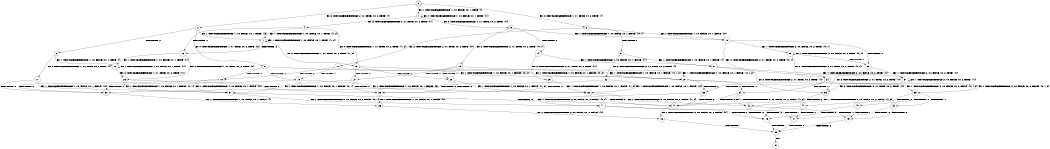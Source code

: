 digraph BCG {
size = "7, 10.5";
center = TRUE;
node [shape = circle];
0 [peripheries = 2];
0 -> 1 [label = "EX !1 !ATOMIC_EXCH_BRANCH (1, +0, FALSE, +0, 1, TRUE) !{}"];
0 -> 2 [label = "EX !2 !ATOMIC_EXCH_BRANCH (2, +1, TRUE, +0, 2, TRUE) !{}"];
0 -> 3 [label = "EX !0 !ATOMIC_EXCH_BRANCH (1, +1, TRUE, +0, 2, TRUE) !{}"];
1 -> 4 [label = "EX !2 !ATOMIC_EXCH_BRANCH (2, +1, TRUE, +0, 2, TRUE) !{1}"];
1 -> 5 [label = "EX !0 !ATOMIC_EXCH_BRANCH (1, +1, TRUE, +0, 2, TRUE) !{1}"];
1 -> 1 [label = "EX !1 !ATOMIC_EXCH_BRANCH (1, +0, FALSE, +0, 1, TRUE) !{1}"];
2 -> 6 [label = "TERMINATE !2"];
2 -> 7 [label = "EX !1 !ATOMIC_EXCH_BRANCH (1, +0, FALSE, +0, 1, TRUE) !{2}"];
2 -> 8 [label = "EX !0 !ATOMIC_EXCH_BRANCH (1, +1, TRUE, +0, 2, TRUE) !{2}"];
3 -> 9 [label = "TERMINATE !0"];
3 -> 10 [label = "EX !1 !ATOMIC_EXCH_BRANCH (1, +0, FALSE, +0, 1, FALSE) !{0}"];
3 -> 11 [label = "EX !2 !ATOMIC_EXCH_BRANCH (2, +1, TRUE, +0, 2, TRUE) !{0}"];
4 -> 12 [label = "TERMINATE !2"];
4 -> 13 [label = "EX !0 !ATOMIC_EXCH_BRANCH (1, +1, TRUE, +0, 2, TRUE) !{1, 2}"];
4 -> 7 [label = "EX !1 !ATOMIC_EXCH_BRANCH (1, +0, FALSE, +0, 1, TRUE) !{1, 2}"];
5 -> 14 [label = "TERMINATE !0"];
5 -> 15 [label = "EX !2 !ATOMIC_EXCH_BRANCH (2, +1, TRUE, +0, 2, TRUE) !{0, 1}"];
5 -> 10 [label = "EX !1 !ATOMIC_EXCH_BRANCH (1, +0, FALSE, +0, 1, FALSE) !{0, 1}"];
6 -> 16 [label = "EX !1 !ATOMIC_EXCH_BRANCH (1, +0, FALSE, +0, 1, TRUE) !{}"];
6 -> 17 [label = "EX !0 !ATOMIC_EXCH_BRANCH (1, +1, TRUE, +0, 2, TRUE) !{}"];
7 -> 12 [label = "TERMINATE !2"];
7 -> 13 [label = "EX !0 !ATOMIC_EXCH_BRANCH (1, +1, TRUE, +0, 2, TRUE) !{1, 2}"];
7 -> 7 [label = "EX !1 !ATOMIC_EXCH_BRANCH (1, +0, FALSE, +0, 1, TRUE) !{1, 2}"];
8 -> 18 [label = "TERMINATE !2"];
8 -> 19 [label = "TERMINATE !0"];
8 -> 20 [label = "EX !1 !ATOMIC_EXCH_BRANCH (1, +0, FALSE, +0, 1, FALSE) !{0, 2}"];
9 -> 21 [label = "EX !1 !ATOMIC_EXCH_BRANCH (1, +0, FALSE, +0, 1, FALSE) !{}"];
9 -> 22 [label = "EX !2 !ATOMIC_EXCH_BRANCH (2, +1, TRUE, +0, 2, TRUE) !{}"];
10 -> 23 [label = "TERMINATE !0"];
10 -> 24 [label = "EX !2 !ATOMIC_EXCH_BRANCH (2, +1, TRUE, +0, 2, TRUE) !{0, 1}"];
10 -> 25 [label = "EX !1 !ATOMIC_EXCH_BRANCH (2, +0, FALSE, +0, 2, TRUE) !{0, 1}"];
11 -> 18 [label = "TERMINATE !2"];
11 -> 19 [label = "TERMINATE !0"];
11 -> 20 [label = "EX !1 !ATOMIC_EXCH_BRANCH (1, +0, FALSE, +0, 1, FALSE) !{0, 2}"];
12 -> 16 [label = "EX !1 !ATOMIC_EXCH_BRANCH (1, +0, FALSE, +0, 1, TRUE) !{1}"];
12 -> 26 [label = "EX !0 !ATOMIC_EXCH_BRANCH (1, +1, TRUE, +0, 2, TRUE) !{1}"];
13 -> 27 [label = "TERMINATE !2"];
13 -> 28 [label = "TERMINATE !0"];
13 -> 20 [label = "EX !1 !ATOMIC_EXCH_BRANCH (1, +0, FALSE, +0, 1, FALSE) !{0, 1, 2}"];
14 -> 21 [label = "EX !1 !ATOMIC_EXCH_BRANCH (1, +0, FALSE, +0, 1, FALSE) !{1}"];
14 -> 29 [label = "EX !2 !ATOMIC_EXCH_BRANCH (2, +1, TRUE, +0, 2, TRUE) !{1}"];
15 -> 27 [label = "TERMINATE !2"];
15 -> 28 [label = "TERMINATE !0"];
15 -> 20 [label = "EX !1 !ATOMIC_EXCH_BRANCH (1, +0, FALSE, +0, 1, FALSE) !{0, 1, 2}"];
16 -> 26 [label = "EX !0 !ATOMIC_EXCH_BRANCH (1, +1, TRUE, +0, 2, TRUE) !{1}"];
16 -> 16 [label = "EX !1 !ATOMIC_EXCH_BRANCH (1, +0, FALSE, +0, 1, TRUE) !{1}"];
17 -> 30 [label = "TERMINATE !0"];
17 -> 31 [label = "EX !1 !ATOMIC_EXCH_BRANCH (1, +0, FALSE, +0, 1, FALSE) !{0}"];
18 -> 30 [label = "TERMINATE !0"];
18 -> 31 [label = "EX !1 !ATOMIC_EXCH_BRANCH (1, +0, FALSE, +0, 1, FALSE) !{0}"];
19 -> 30 [label = "TERMINATE !2"];
19 -> 32 [label = "EX !1 !ATOMIC_EXCH_BRANCH (1, +0, FALSE, +0, 1, FALSE) !{2}"];
20 -> 33 [label = "TERMINATE !2"];
20 -> 34 [label = "TERMINATE !0"];
20 -> 35 [label = "EX !1 !ATOMIC_EXCH_BRANCH (2, +0, FALSE, +0, 2, FALSE) !{0, 1, 2}"];
21 -> 36 [label = "EX !2 !ATOMIC_EXCH_BRANCH (2, +1, TRUE, +0, 2, TRUE) !{1}"];
21 -> 37 [label = "EX !1 !ATOMIC_EXCH_BRANCH (2, +0, FALSE, +0, 2, TRUE) !{1}"];
22 -> 30 [label = "TERMINATE !2"];
22 -> 32 [label = "EX !1 !ATOMIC_EXCH_BRANCH (1, +0, FALSE, +0, 1, FALSE) !{2}"];
23 -> 37 [label = "EX !1 !ATOMIC_EXCH_BRANCH (2, +0, FALSE, +0, 2, TRUE) !{1}"];
23 -> 36 [label = "EX !2 !ATOMIC_EXCH_BRANCH (2, +1, TRUE, +0, 2, TRUE) !{1}"];
24 -> 33 [label = "TERMINATE !2"];
24 -> 34 [label = "TERMINATE !0"];
24 -> 35 [label = "EX !1 !ATOMIC_EXCH_BRANCH (2, +0, FALSE, +0, 2, FALSE) !{0, 1, 2}"];
25 -> 23 [label = "TERMINATE !0"];
25 -> 24 [label = "EX !2 !ATOMIC_EXCH_BRANCH (2, +1, TRUE, +0, 2, TRUE) !{0, 1}"];
25 -> 25 [label = "EX !1 !ATOMIC_EXCH_BRANCH (2, +0, FALSE, +0, 2, TRUE) !{0, 1}"];
26 -> 38 [label = "TERMINATE !0"];
26 -> 31 [label = "EX !1 !ATOMIC_EXCH_BRANCH (1, +0, FALSE, +0, 1, FALSE) !{0, 1}"];
27 -> 31 [label = "EX !1 !ATOMIC_EXCH_BRANCH (1, +0, FALSE, +0, 1, FALSE) !{0, 1}"];
27 -> 38 [label = "TERMINATE !0"];
28 -> 32 [label = "EX !1 !ATOMIC_EXCH_BRANCH (1, +0, FALSE, +0, 1, FALSE) !{1, 2}"];
28 -> 38 [label = "TERMINATE !2"];
29 -> 38 [label = "TERMINATE !2"];
29 -> 32 [label = "EX !1 !ATOMIC_EXCH_BRANCH (1, +0, FALSE, +0, 1, FALSE) !{1, 2}"];
30 -> 39 [label = "EX !1 !ATOMIC_EXCH_BRANCH (1, +0, FALSE, +0, 1, FALSE) !{}"];
31 -> 40 [label = "TERMINATE !0"];
31 -> 41 [label = "EX !1 !ATOMIC_EXCH_BRANCH (2, +0, FALSE, +0, 2, FALSE) !{0, 1}"];
32 -> 40 [label = "TERMINATE !2"];
32 -> 42 [label = "EX !1 !ATOMIC_EXCH_BRANCH (2, +0, FALSE, +0, 2, FALSE) !{1, 2}"];
33 -> 41 [label = "EX !1 !ATOMIC_EXCH_BRANCH (2, +0, FALSE, +0, 2, FALSE) !{0, 1}"];
33 -> 40 [label = "TERMINATE !0"];
34 -> 42 [label = "EX !1 !ATOMIC_EXCH_BRANCH (2, +0, FALSE, +0, 2, FALSE) !{1, 2}"];
34 -> 40 [label = "TERMINATE !2"];
35 -> 43 [label = "TERMINATE !1"];
35 -> 44 [label = "TERMINATE !2"];
35 -> 45 [label = "TERMINATE !0"];
36 -> 40 [label = "TERMINATE !2"];
36 -> 42 [label = "EX !1 !ATOMIC_EXCH_BRANCH (2, +0, FALSE, +0, 2, FALSE) !{1, 2}"];
37 -> 36 [label = "EX !2 !ATOMIC_EXCH_BRANCH (2, +1, TRUE, +0, 2, TRUE) !{1}"];
37 -> 37 [label = "EX !1 !ATOMIC_EXCH_BRANCH (2, +0, FALSE, +0, 2, TRUE) !{1}"];
38 -> 39 [label = "EX !1 !ATOMIC_EXCH_BRANCH (1, +0, FALSE, +0, 1, FALSE) !{1}"];
39 -> 46 [label = "EX !1 !ATOMIC_EXCH_BRANCH (2, +0, FALSE, +0, 2, FALSE) !{1}"];
40 -> 46 [label = "EX !1 !ATOMIC_EXCH_BRANCH (2, +0, FALSE, +0, 2, FALSE) !{1}"];
41 -> 47 [label = "TERMINATE !1"];
41 -> 48 [label = "TERMINATE !0"];
42 -> 49 [label = "TERMINATE !1"];
42 -> 48 [label = "TERMINATE !2"];
43 -> 47 [label = "TERMINATE !2"];
43 -> 49 [label = "TERMINATE !0"];
44 -> 47 [label = "TERMINATE !1"];
44 -> 48 [label = "TERMINATE !0"];
45 -> 49 [label = "TERMINATE !1"];
45 -> 48 [label = "TERMINATE !2"];
46 -> 50 [label = "TERMINATE !1"];
47 -> 50 [label = "TERMINATE !0"];
48 -> 50 [label = "TERMINATE !1"];
49 -> 50 [label = "TERMINATE !2"];
50 -> 51 [label = "exit"];
}
